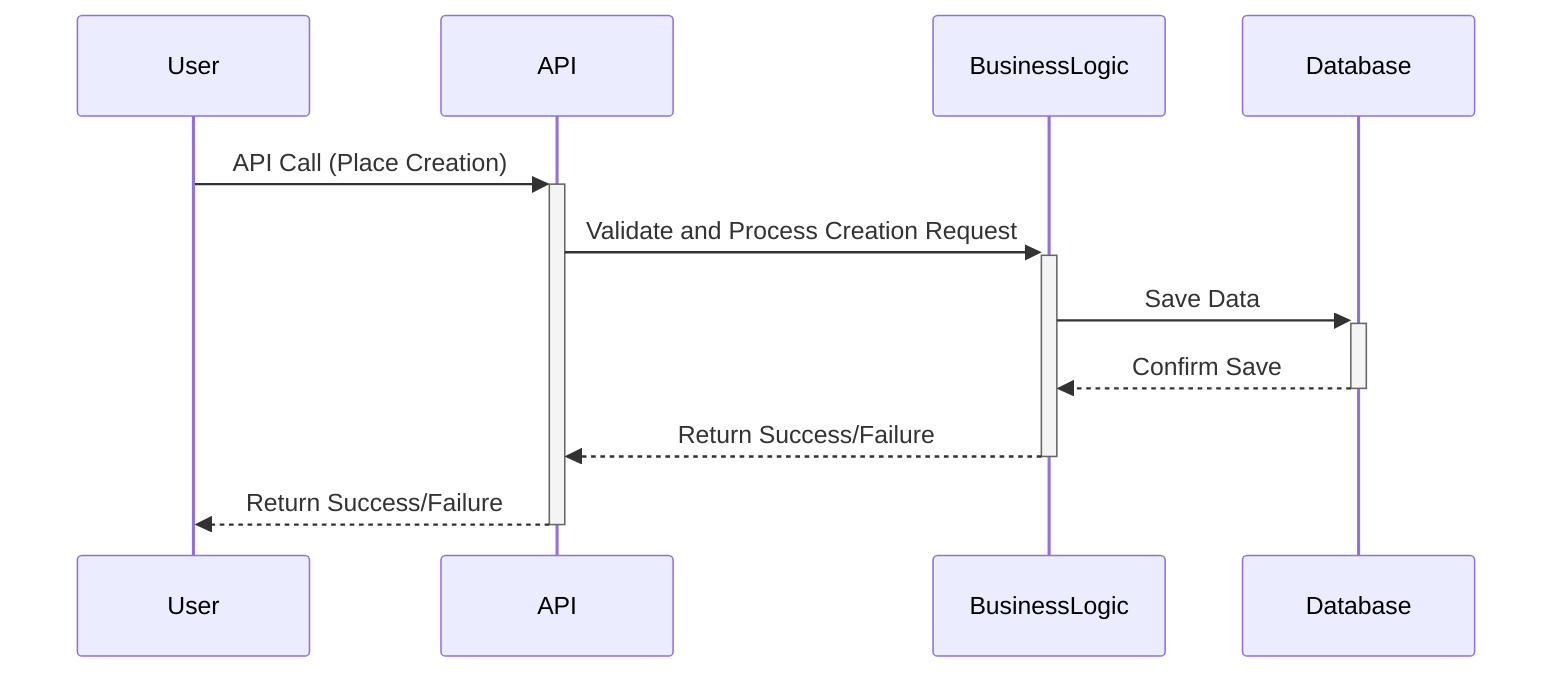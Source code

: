 ---
config:
  theme: default
---
sequenceDiagram
participant User
participant API
participant BusinessLogic
participant Database
User->>+API: API Call (Place Creation)
API->>+BusinessLogic: Validate and Process Creation Request
BusinessLogic->>+Database: Save Data
Database-->>-BusinessLogic: Confirm Save
BusinessLogic-->>-API: Return Success/Failure
API-->>-User: Return Success/Failure